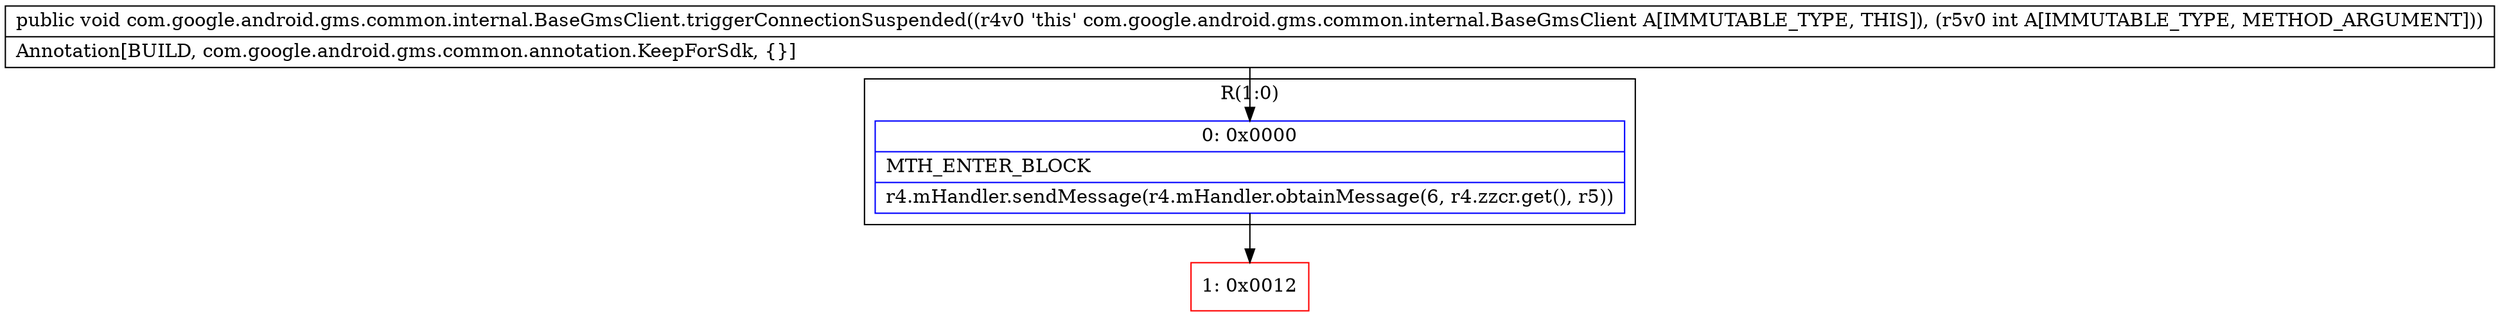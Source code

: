 digraph "CFG forcom.google.android.gms.common.internal.BaseGmsClient.triggerConnectionSuspended(I)V" {
subgraph cluster_Region_1484028249 {
label = "R(1:0)";
node [shape=record,color=blue];
Node_0 [shape=record,label="{0\:\ 0x0000|MTH_ENTER_BLOCK\l|r4.mHandler.sendMessage(r4.mHandler.obtainMessage(6, r4.zzcr.get(), r5))\l}"];
}
Node_1 [shape=record,color=red,label="{1\:\ 0x0012}"];
MethodNode[shape=record,label="{public void com.google.android.gms.common.internal.BaseGmsClient.triggerConnectionSuspended((r4v0 'this' com.google.android.gms.common.internal.BaseGmsClient A[IMMUTABLE_TYPE, THIS]), (r5v0 int A[IMMUTABLE_TYPE, METHOD_ARGUMENT]))  | Annotation[BUILD, com.google.android.gms.common.annotation.KeepForSdk, \{\}]\l}"];
MethodNode -> Node_0;
Node_0 -> Node_1;
}

